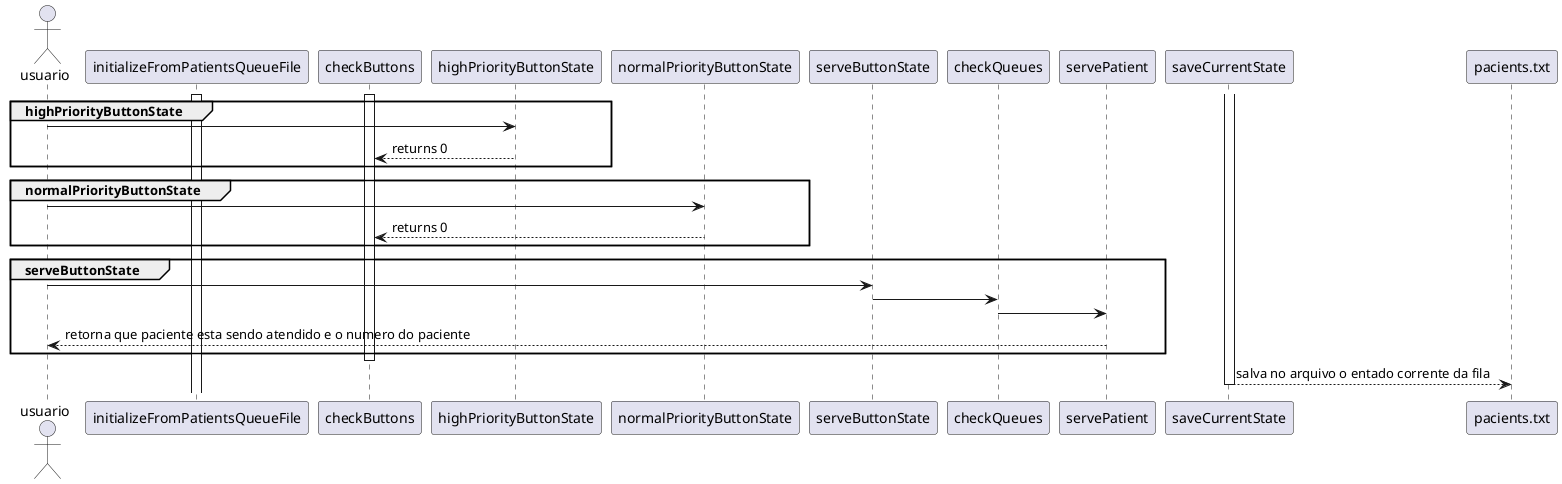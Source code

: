 @startuml diagrama_sequencia_GB

actor usuario

activate initializeFromPatientsQueueFile
deactivate initializeFromPatientsQueueFile

activate checkButtons

    group highPriorityButtonState
        usuario -> highPriorityButtonState
        highPriorityButtonState --> checkButtons : returns 0
    end

    group normalPriorityButtonState
        usuario -> normalPriorityButtonState
        normalPriorityButtonState --> checkButtons : returns 0
    end

    group serveButtonState
        usuario -> serveButtonState
        serveButtonState -> checkQueues
        checkQueues -> servePatient
        servePatient --> usuario : retorna que paciente esta sendo atendido e o numero do paciente
    end
deactivate checkButtons

activate saveCurrentState
    saveCurrentState --> pacients.txt : salva no arquivo o entado corrente da fila
deactivate saveCurrentState


@enduml diagrama_sequencia_GB